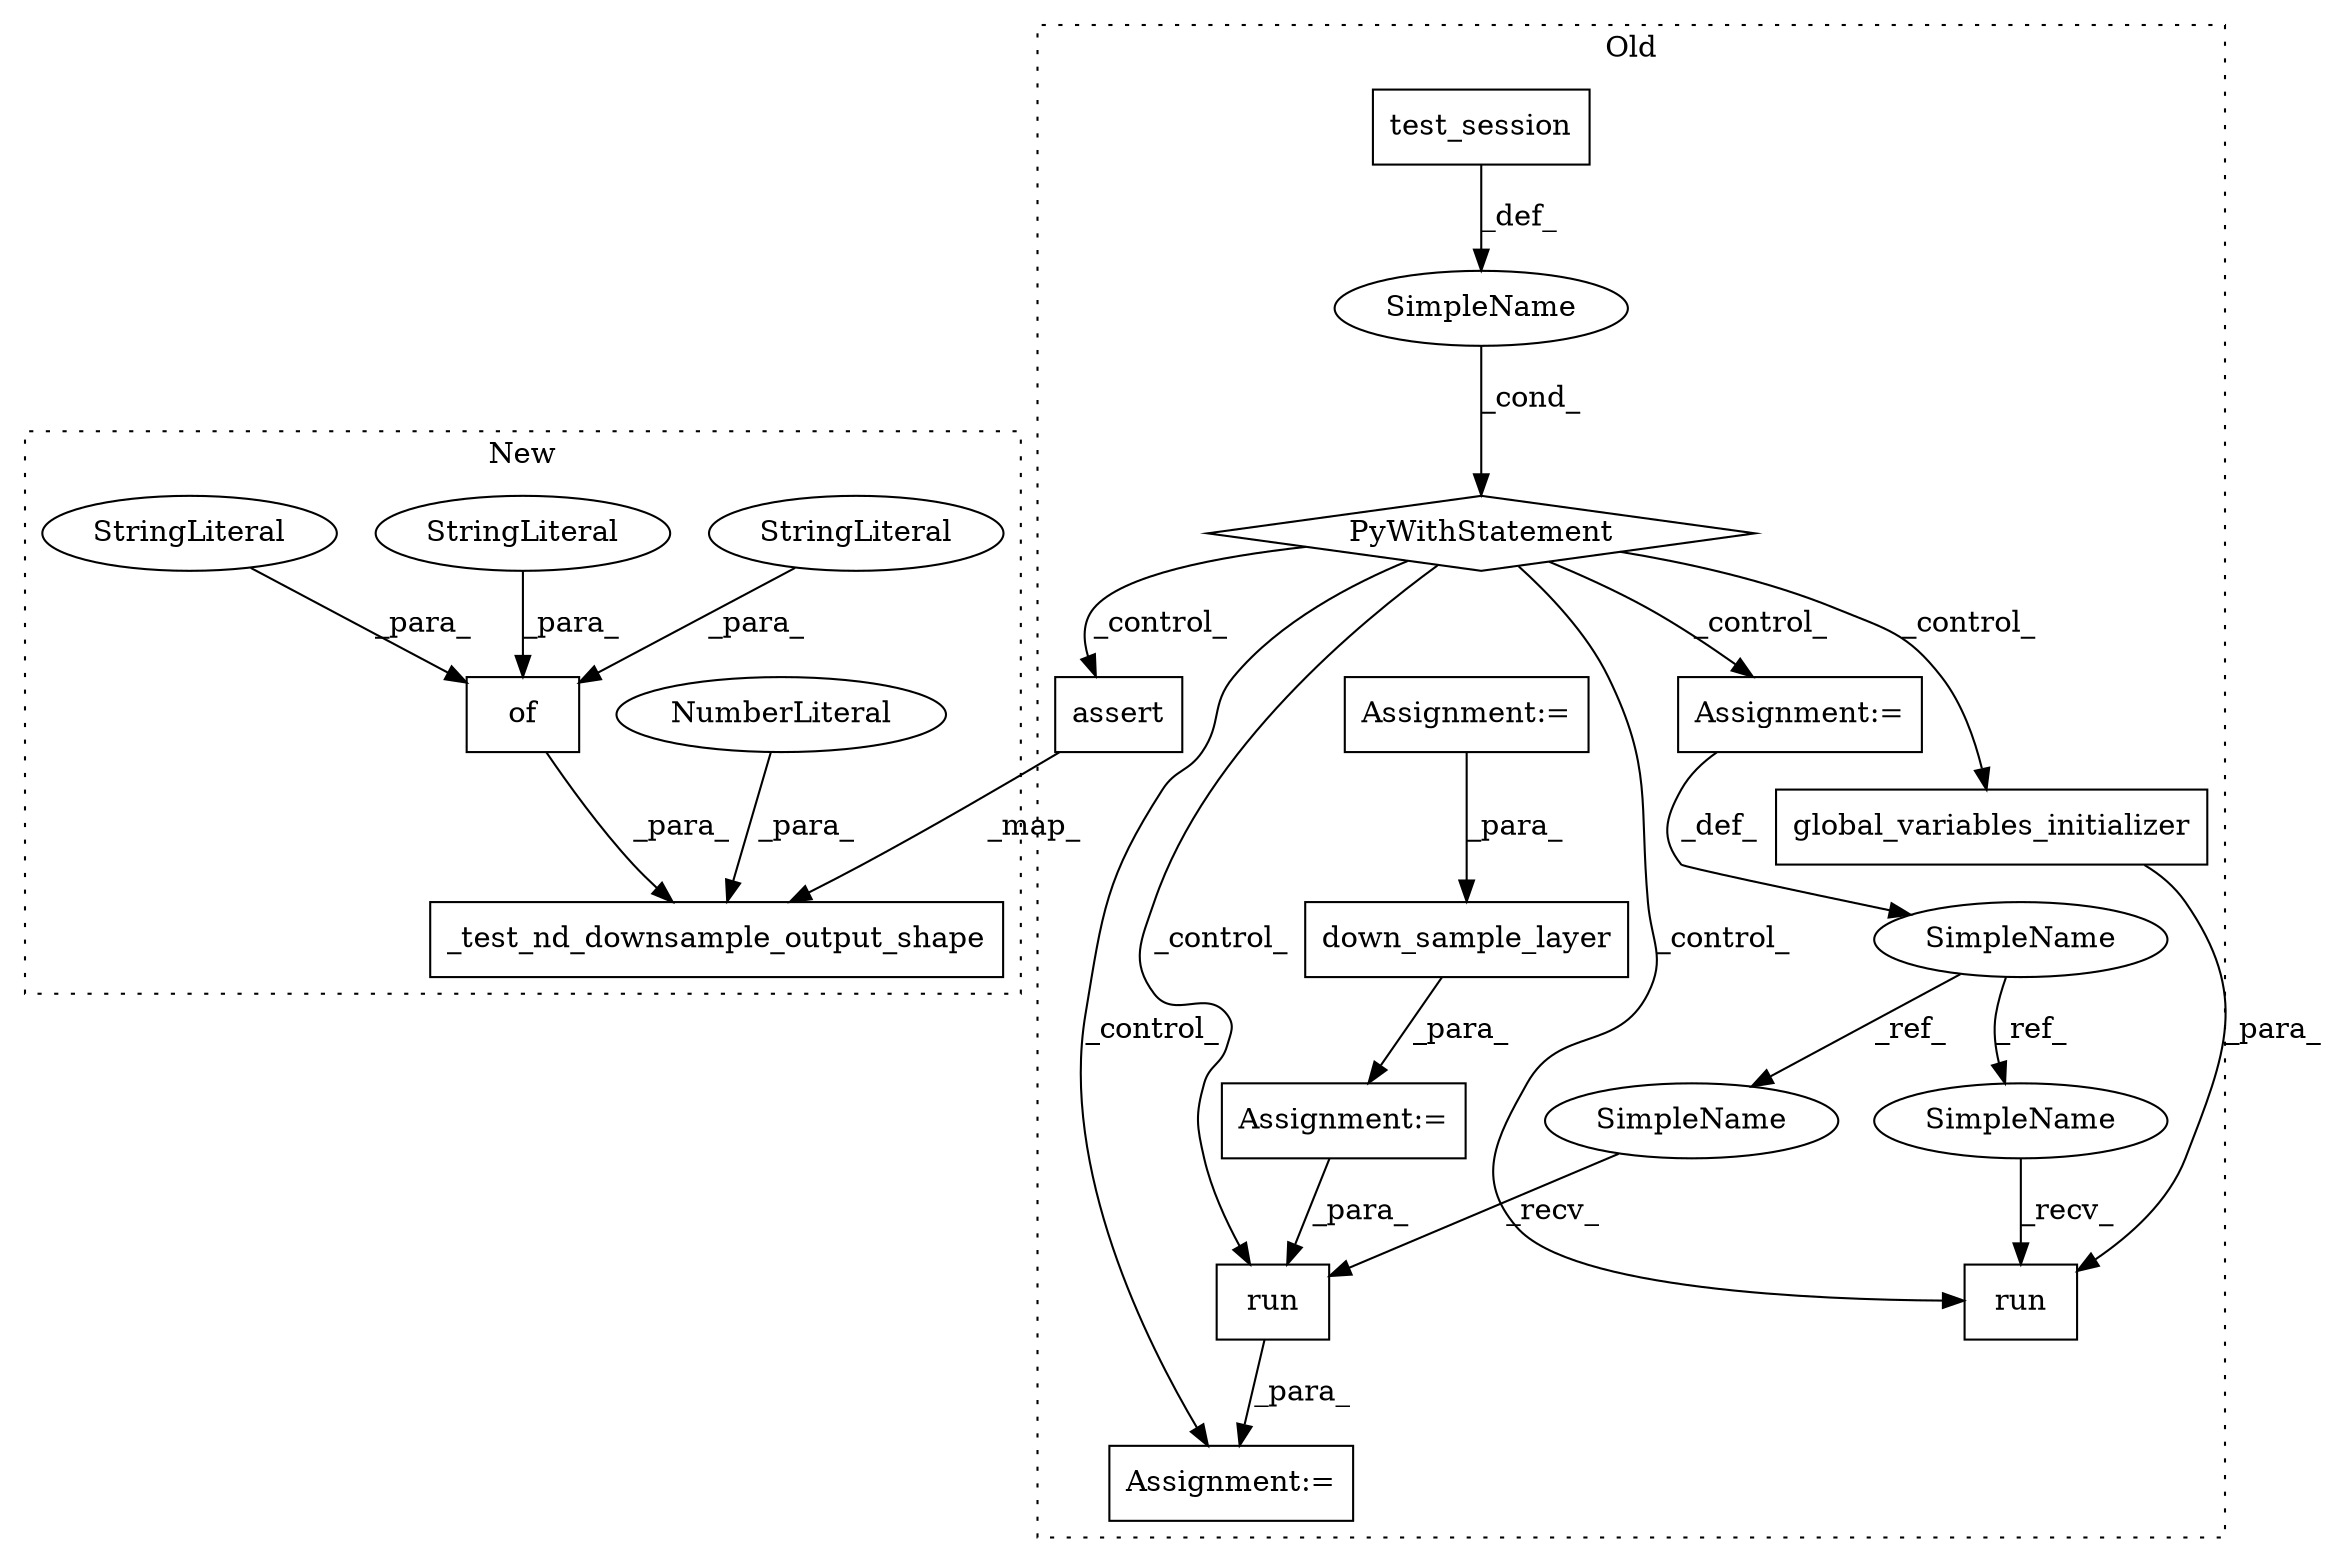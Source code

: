 digraph G {
subgraph cluster0 {
1 [label="assert" a="32" s="3006,3082" l="22,1" shape="box"];
3 [label="test_session" a="32" s="2861" l="14" shape="box"];
5 [label="global_variables_initializer" a="32" s="2921" l="30" shape="box"];
7 [label="PyWithStatement" a="104" s="2846,2875" l="10,2" shape="diamond"];
8 [label="SimpleName" a="42" s="" l="" shape="ellipse"];
9 [label="run" a="32" s="2906,2951" l="4,1" shape="box"];
10 [label="Assignment:=" a="7" s="2963" l="1" shape="box"];
11 [label="down_sample_layer" a="32" s="2790,2809" l="18,1" shape="box"];
12 [label="run" a="32" s="2969,2992" l="4,1" shape="box"];
13 [label="SimpleName" a="42" s="2889" l="4" shape="ellipse"];
14 [label="Assignment:=" a="7" s="2889" l="4" shape="box"];
18 [label="Assignment:=" a="7" s="2694" l="1" shape="box"];
19 [label="Assignment:=" a="7" s="2789" l="1" shape="box"];
20 [label="SimpleName" a="42" s="2964" l="4" shape="ellipse"];
21 [label="SimpleName" a="42" s="2901" l="4" shape="ellipse"];
label = "Old";
style="dotted";
}
subgraph cluster1 {
2 [label="_test_nd_downsample_output_shape" a="32" s="2447,2542" l="33,2" shape="box"];
4 [label="NumberLiteral" a="34" s="2480" l="1" shape="ellipse"];
6 [label="of" a="32" s="2375,2435" l="3,1" shape="box"];
15 [label="StringLiteral" a="45" s="2396" l="13" shape="ellipse"];
16 [label="StringLiteral" a="45" s="2378" l="6" shape="ellipse"];
17 [label="StringLiteral" a="45" s="2385" l="10" shape="ellipse"];
label = "New";
style="dotted";
}
1 -> 2 [label="_map_"];
3 -> 8 [label="_def_"];
4 -> 2 [label="_para_"];
5 -> 9 [label="_para_"];
6 -> 2 [label="_para_"];
7 -> 1 [label="_control_"];
7 -> 12 [label="_control_"];
7 -> 9 [label="_control_"];
7 -> 10 [label="_control_"];
7 -> 14 [label="_control_"];
7 -> 5 [label="_control_"];
8 -> 7 [label="_cond_"];
11 -> 19 [label="_para_"];
12 -> 10 [label="_para_"];
13 -> 20 [label="_ref_"];
13 -> 21 [label="_ref_"];
14 -> 13 [label="_def_"];
15 -> 6 [label="_para_"];
16 -> 6 [label="_para_"];
17 -> 6 [label="_para_"];
18 -> 11 [label="_para_"];
19 -> 12 [label="_para_"];
20 -> 12 [label="_recv_"];
21 -> 9 [label="_recv_"];
}